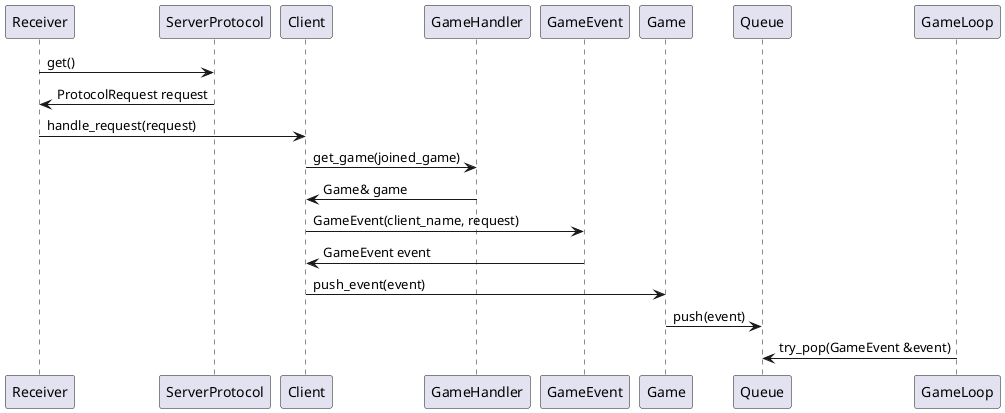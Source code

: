@startuml
Receiver -> ServerProtocol: get()
ServerProtocol -> Receiver: ProtocolRequest request
Receiver -> Client: handle_request(request)
Client -> GameHandler: get_game(joined_game)
GameHandler -> Client: Game& game
Client -> GameEvent: GameEvent(client_name, request)
GameEvent -> Client: GameEvent event
Client -> Game: push_event(event)
Game -> Queue: push(event)
GameLoop -> Queue: try_pop(GameEvent &event)
@enduml